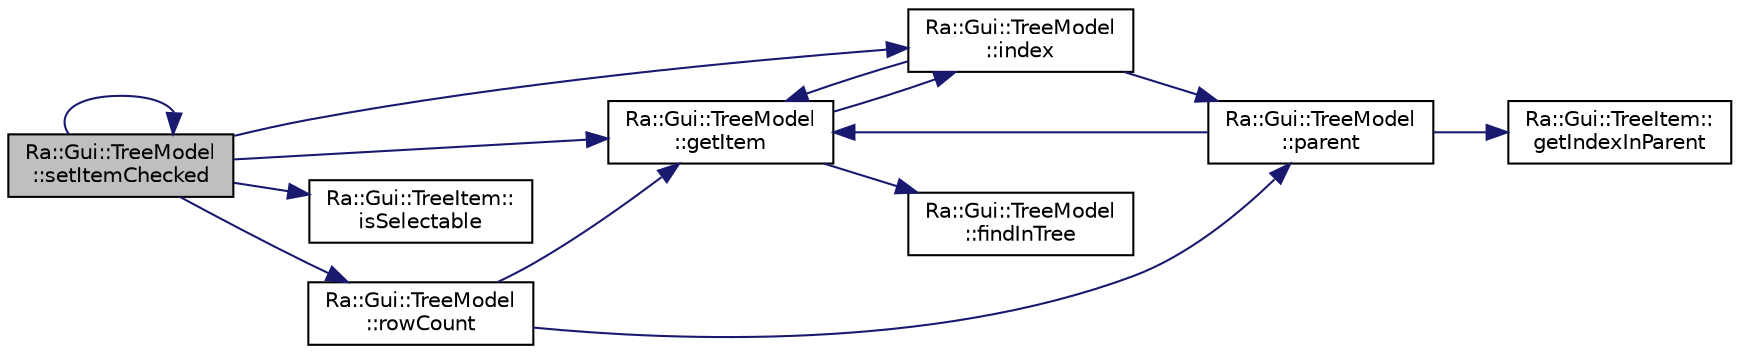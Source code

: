 digraph "Ra::Gui::TreeModel::setItemChecked"
{
 // INTERACTIVE_SVG=YES
 // LATEX_PDF_SIZE
  edge [fontname="Helvetica",fontsize="10",labelfontname="Helvetica",labelfontsize="10"];
  node [fontname="Helvetica",fontsize="10",shape=record];
  rankdir="LR";
  Node1 [label="Ra::Gui::TreeModel\l::setItemChecked",height=0.2,width=0.4,color="black", fillcolor="grey75", style="filled", fontcolor="black",tooltip="Set the check state of one item and all of its children."];
  Node1 -> Node2 [color="midnightblue",fontsize="10",style="solid",fontname="Helvetica"];
  Node2 [label="Ra::Gui::TreeModel\l::getItem",height=0.2,width=0.4,color="black", fillcolor="white", style="filled",URL="$classRa_1_1Gui_1_1TreeModel.html#a40eebac048f0264815de6a0b5f3b6f53",tooltip="Get the tree item corresponding to the given index."];
  Node2 -> Node3 [color="midnightblue",fontsize="10",style="solid",fontname="Helvetica"];
  Node3 [label="Ra::Gui::TreeModel\l::findInTree",height=0.2,width=0.4,color="black", fillcolor="white", style="filled",URL="$classRa_1_1Gui_1_1TreeModel.html#afac34989a7cc5c7107c2642629559ab8",tooltip="Internal functions to check if an item is in the tree."];
  Node2 -> Node4 [color="midnightblue",fontsize="10",style="solid",fontname="Helvetica"];
  Node4 [label="Ra::Gui::TreeModel\l::index",height=0.2,width=0.4,color="black", fillcolor="white", style="filled",URL="$classRa_1_1Gui_1_1TreeModel.html#ae833e6cbc0023636e3cf93e828c4bdf7",tooltip=" "];
  Node4 -> Node2 [color="midnightblue",fontsize="10",style="solid",fontname="Helvetica"];
  Node4 -> Node5 [color="midnightblue",fontsize="10",style="solid",fontname="Helvetica"];
  Node5 [label="Ra::Gui::TreeModel\l::parent",height=0.2,width=0.4,color="black", fillcolor="white", style="filled",URL="$classRa_1_1Gui_1_1TreeModel.html#a87eb3b8df0d2bb22be5eafafa5c1a55c",tooltip=" "];
  Node5 -> Node6 [color="midnightblue",fontsize="10",style="solid",fontname="Helvetica"];
  Node6 [label="Ra::Gui::TreeItem::\lgetIndexInParent",height=0.2,width=0.4,color="black", fillcolor="white", style="filled",URL="$classRa_1_1Gui_1_1TreeItem.html#a1bb89b916eed440cb23de1bff8327e00",tooltip=" "];
  Node5 -> Node2 [color="midnightblue",fontsize="10",style="solid",fontname="Helvetica"];
  Node1 -> Node4 [color="midnightblue",fontsize="10",style="solid",fontname="Helvetica"];
  Node1 -> Node7 [color="midnightblue",fontsize="10",style="solid",fontname="Helvetica"];
  Node7 [label="Ra::Gui::TreeItem::\lisSelectable",height=0.2,width=0.4,color="black", fillcolor="white", style="filled",URL="$classRa_1_1Gui_1_1TreeItem.html#afe0ff956817cfda5df29260521dcce79",tooltip="Return true if the represented object can be selected."];
  Node1 -> Node8 [color="midnightblue",fontsize="10",style="solid",fontname="Helvetica"];
  Node8 [label="Ra::Gui::TreeModel\l::rowCount",height=0.2,width=0.4,color="black", fillcolor="white", style="filled",URL="$classRa_1_1Gui_1_1TreeModel.html#a99f086fd963e26ee8732ef0da29e52e6",tooltip=" "];
  Node8 -> Node2 [color="midnightblue",fontsize="10",style="solid",fontname="Helvetica"];
  Node8 -> Node5 [color="midnightblue",fontsize="10",style="solid",fontname="Helvetica"];
  Node1 -> Node1 [color="midnightblue",fontsize="10",style="solid",fontname="Helvetica"];
}
